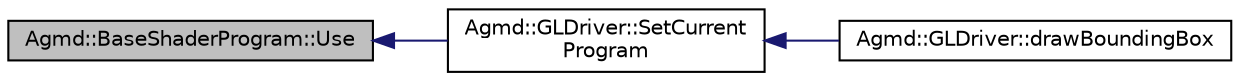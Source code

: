 digraph "Agmd::BaseShaderProgram::Use"
{
  edge [fontname="Helvetica",fontsize="10",labelfontname="Helvetica",labelfontsize="10"];
  node [fontname="Helvetica",fontsize="10",shape=record];
  rankdir="LR";
  Node1 [label="Agmd::BaseShaderProgram::Use",height=0.2,width=0.4,color="black", fillcolor="grey75", style="filled" fontcolor="black"];
  Node1 -> Node2 [dir="back",color="midnightblue",fontsize="10",style="solid",fontname="Helvetica"];
  Node2 [label="Agmd::GLDriver::SetCurrent\lProgram",height=0.2,width=0.4,color="black", fillcolor="white", style="filled",URL="$class_agmd_1_1_g_l_driver.html#a034ddd338f3f7e312d3844ba50e03a35"];
  Node2 -> Node3 [dir="back",color="midnightblue",fontsize="10",style="solid",fontname="Helvetica"];
  Node3 [label="Agmd::GLDriver::drawBoundingBox",height=0.2,width=0.4,color="black", fillcolor="white", style="filled",URL="$class_agmd_1_1_g_l_driver.html#ac182595e214c160ab8554c84f6d2da75"];
}
